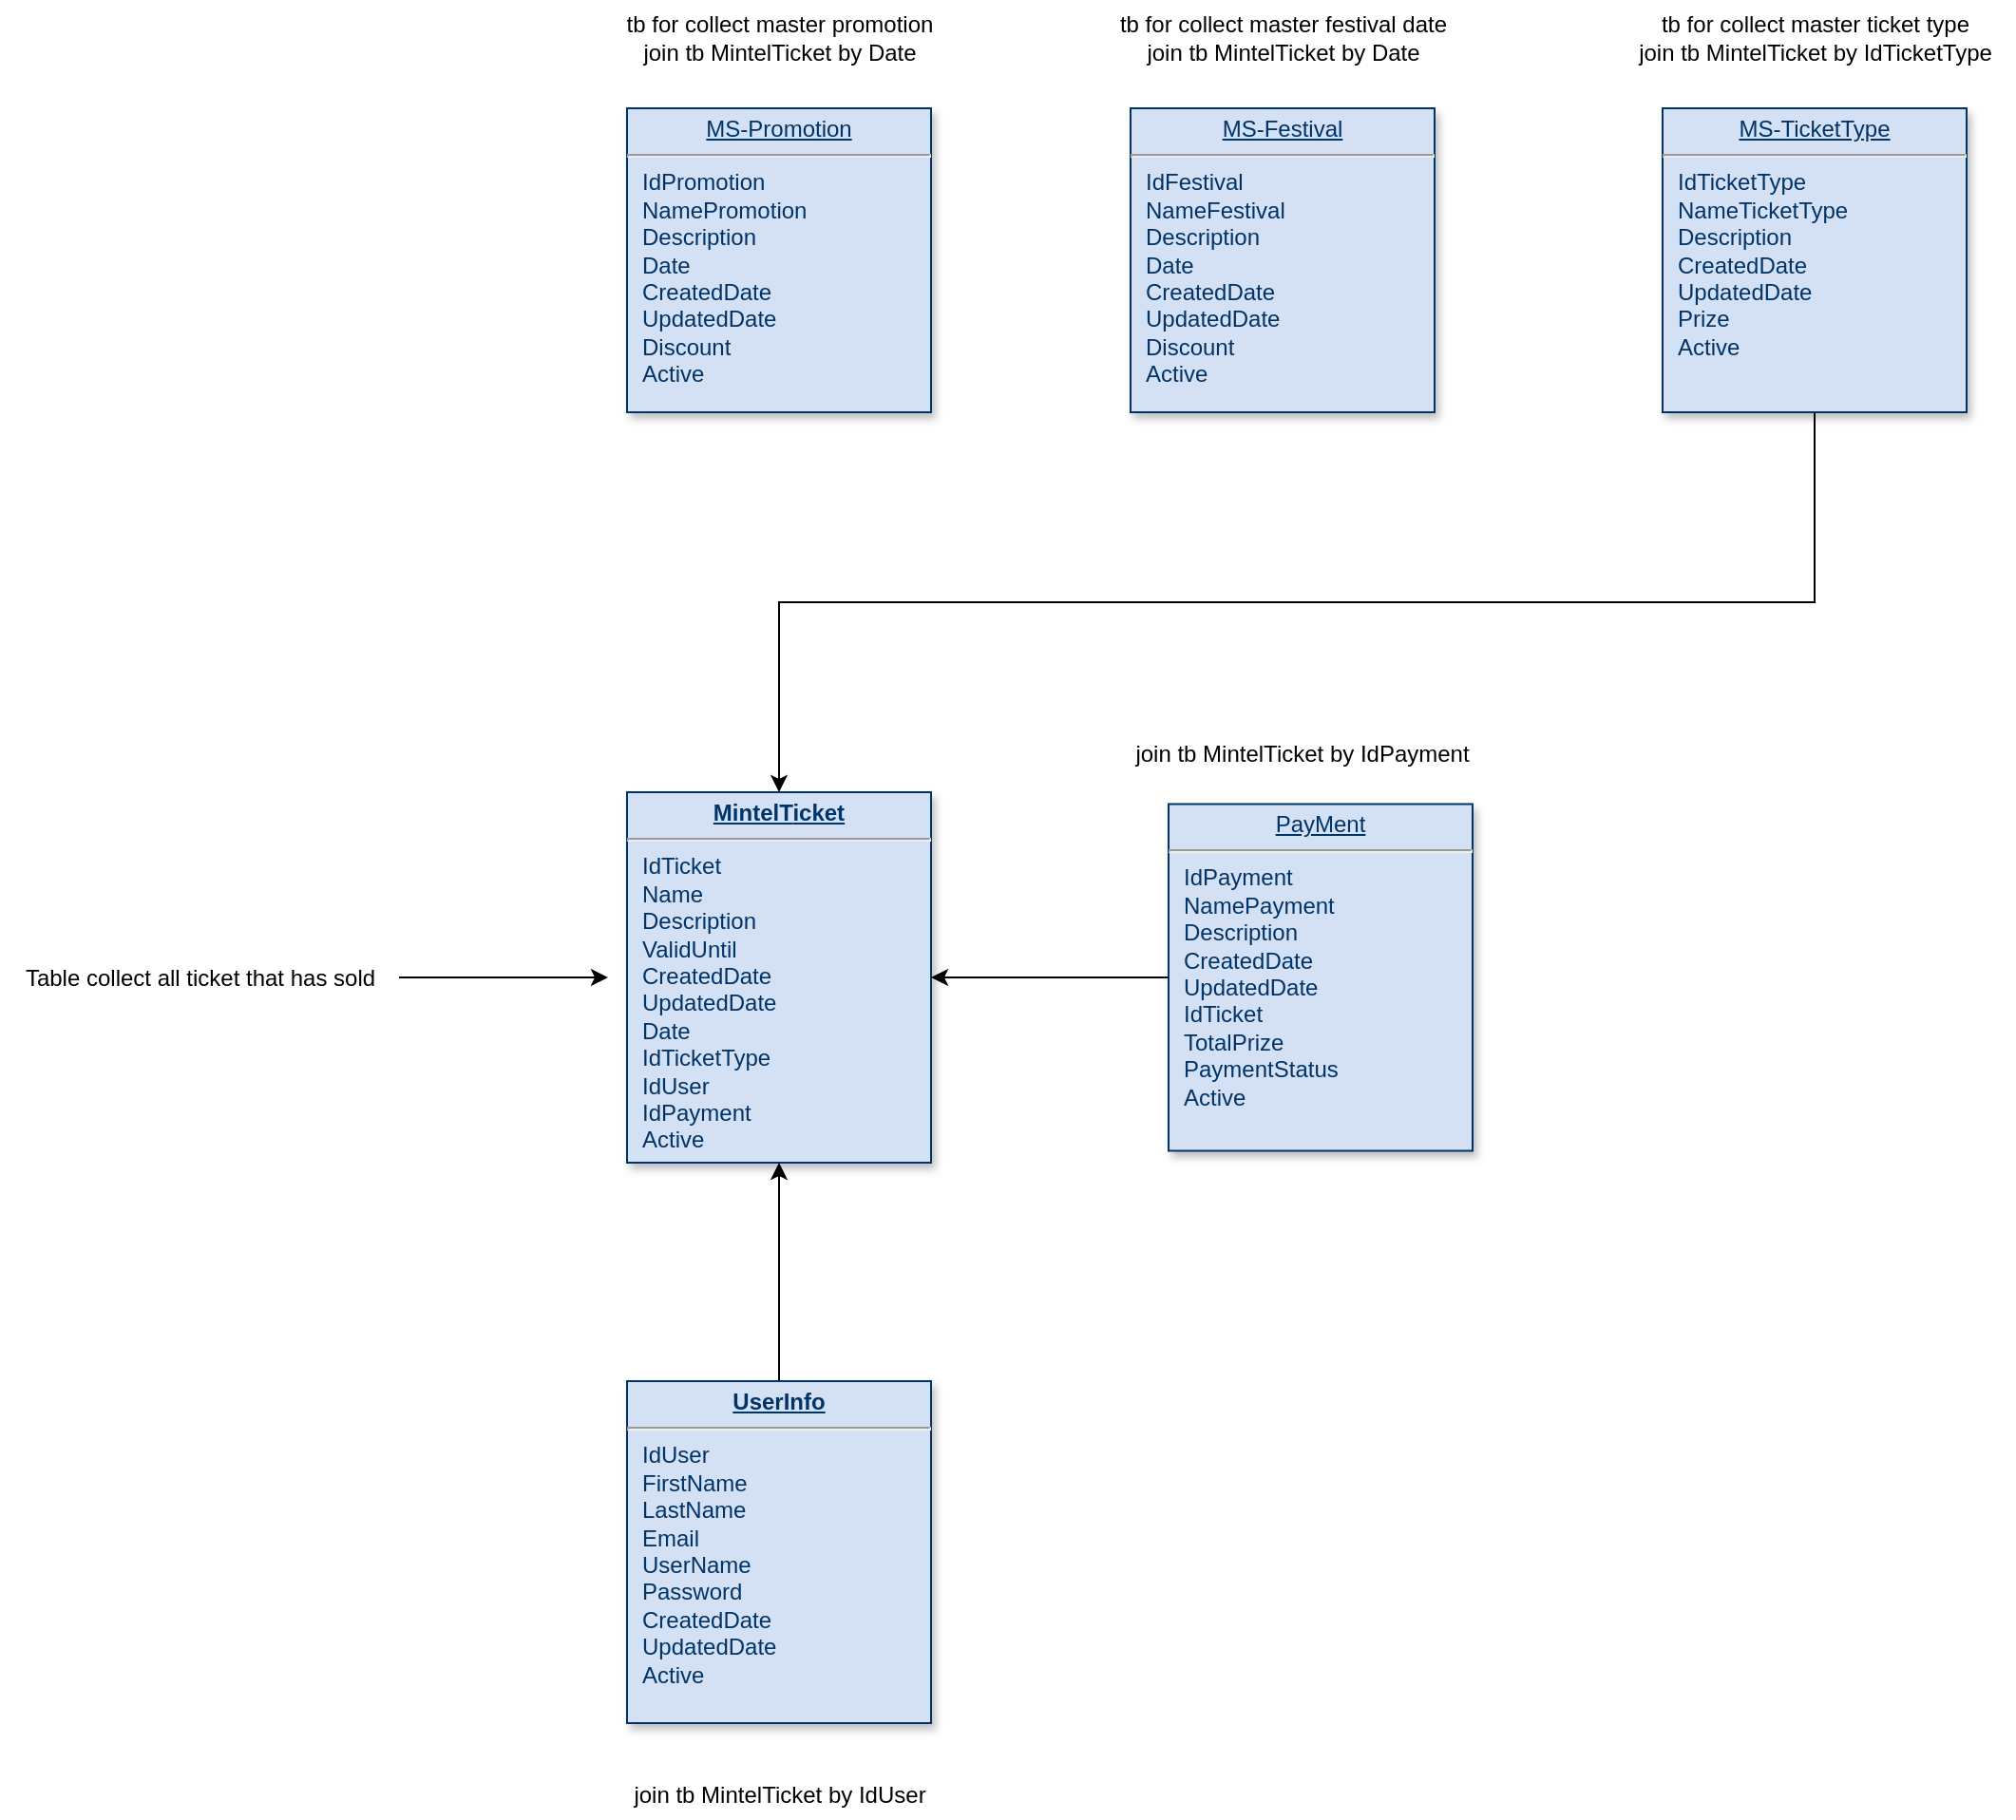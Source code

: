 <mxfile version="24.7.10">
  <diagram name="Page-1" id="efa7a0a1-bf9b-a30e-e6df-94a7791c09e9">
    <mxGraphModel dx="2513" dy="922" grid="1" gridSize="10" guides="1" tooltips="1" connect="1" arrows="1" fold="1" page="1" pageScale="1" pageWidth="826" pageHeight="1169" background="none" math="0" shadow="0">
      <root>
        <mxCell id="0" />
        <mxCell id="1" parent="0" />
        <mxCell id="21" value="&lt;p style=&quot;text-align: center; margin: 4px 0px 0px;&quot;&gt;&lt;span style=&quot;background-color: initial; text-align: left;&quot;&gt;&lt;b&gt;&lt;u&gt;MintelT&lt;/u&gt;&lt;/b&gt;&lt;/span&gt;&lt;b style=&quot;text-decoration-line: underline;&quot;&gt;icket&lt;/b&gt;&lt;/p&gt;&lt;hr&gt;&lt;p style=&quot;margin: 0px; margin-left: 8px;&quot;&gt;IdTicket&lt;/p&gt;&lt;p style=&quot;margin: 0px; margin-left: 8px;&quot;&gt;Name&lt;/p&gt;&lt;p style=&quot;margin: 0px; margin-left: 8px;&quot;&gt;Description&lt;/p&gt;&lt;p style=&quot;margin: 0px; margin-left: 8px;&quot;&gt;ValidUntil&lt;/p&gt;&lt;p style=&quot;margin: 0px; margin-left: 8px;&quot;&gt;CreatedDate&lt;/p&gt;&lt;p style=&quot;margin: 0px; margin-left: 8px;&quot;&gt;UpdatedDate&lt;br&gt;Date&lt;/p&gt;&lt;p style=&quot;margin: 0px; margin-left: 8px;&quot;&gt;IdTicketType&lt;/p&gt;&lt;p style=&quot;margin: 0px; margin-left: 8px;&quot;&gt;IdUser&lt;br&gt;IdPayment&lt;br&gt;Active&lt;/p&gt;" style="verticalAlign=top;align=left;overflow=fill;fontSize=12;fontFamily=Helvetica;html=1;strokeColor=#003366;shadow=1;fillColor=#D4E1F5;fontColor=#003366" parent="1" vertex="1">
          <mxGeometry x="40" y="520" width="160" height="195" as="geometry" />
        </mxCell>
        <mxCell id="25" value="&lt;p style=&quot;margin: 0px; margin-top: 4px; text-align: center; text-decoration: underline;&quot;&gt;MS-Promotion&lt;/p&gt;&lt;hr&gt;&lt;p style=&quot;margin: 0px; margin-left: 8px;&quot;&gt;IdPromotion&lt;/p&gt;&lt;p style=&quot;margin: 0px; margin-left: 8px;&quot;&gt;NamePromotion&lt;/p&gt;&lt;p style=&quot;margin: 0px; margin-left: 8px;&quot;&gt;Description&lt;/p&gt;&lt;p style=&quot;margin: 0px; margin-left: 8px;&quot;&gt;Date&lt;/p&gt;&lt;p style=&quot;margin: 0px; margin-left: 8px;&quot;&gt;CreatedDate&lt;/p&gt;&lt;p style=&quot;margin: 0px; margin-left: 8px;&quot;&gt;UpdatedDate&lt;/p&gt;&lt;p style=&quot;margin: 0px; margin-left: 8px;&quot;&gt;Discount&lt;/p&gt;&lt;p style=&quot;margin: 0px; margin-left: 8px;&quot;&gt;Active&lt;/p&gt;" style="verticalAlign=top;align=left;overflow=fill;fontSize=12;fontFamily=Helvetica;html=1;strokeColor=#003366;shadow=1;fillColor=#D4E1F5;fontColor=#003366" parent="1" vertex="1">
          <mxGeometry x="40.0" y="160.0" width="160" height="160" as="geometry" />
        </mxCell>
        <mxCell id="JgvnnrOaAtjdC53UjxN5-127" style="edgeStyle=orthogonalEdgeStyle;rounded=0;orthogonalLoop=1;jettySize=auto;html=1;exitX=0.5;exitY=1;exitDx=0;exitDy=0;entryX=0.5;entryY=0;entryDx=0;entryDy=0;" edge="1" parent="1" source="JgvnnrOaAtjdC53UjxN5-115" target="21">
          <mxGeometry relative="1" as="geometry" />
        </mxCell>
        <mxCell id="JgvnnrOaAtjdC53UjxN5-115" value="&lt;p style=&quot;margin: 0px; margin-top: 4px; text-align: center; text-decoration: underline;&quot;&gt;MS-TicketType&lt;/p&gt;&lt;hr&gt;&lt;p style=&quot;margin: 0px; margin-left: 8px;&quot;&gt;IdTicketType&lt;/p&gt;&lt;p style=&quot;margin: 0px; margin-left: 8px;&quot;&gt;Name&lt;span style=&quot;background-color: initial;&quot;&gt;TicketType&lt;/span&gt;&lt;/p&gt;&lt;p style=&quot;margin: 0px; margin-left: 8px;&quot;&gt;Description&lt;/p&gt;&lt;p style=&quot;margin: 0px; margin-left: 8px;&quot;&gt;CreatedDate&lt;/p&gt;&lt;p style=&quot;margin: 0px; margin-left: 8px;&quot;&gt;UpdatedDate&lt;/p&gt;&lt;p style=&quot;margin: 0px; margin-left: 8px;&quot;&gt;Prize&lt;/p&gt;&lt;p style=&quot;margin: 0px; margin-left: 8px;&quot;&gt;Active&lt;/p&gt;" style="verticalAlign=top;align=left;overflow=fill;fontSize=12;fontFamily=Helvetica;html=1;strokeColor=#003366;shadow=1;fillColor=#D4E1F5;fontColor=#003366" vertex="1" parent="1">
          <mxGeometry x="585" y="160.0" width="160" height="160" as="geometry" />
        </mxCell>
        <mxCell id="JgvnnrOaAtjdC53UjxN5-125" style="edgeStyle=orthogonalEdgeStyle;rounded=0;orthogonalLoop=1;jettySize=auto;html=1;exitX=0.5;exitY=0;exitDx=0;exitDy=0;entryX=0.5;entryY=1;entryDx=0;entryDy=0;" edge="1" parent="1" source="JgvnnrOaAtjdC53UjxN5-116" target="21">
          <mxGeometry relative="1" as="geometry" />
        </mxCell>
        <mxCell id="JgvnnrOaAtjdC53UjxN5-116" value="&lt;p style=&quot;margin: 0px; margin-top: 4px; text-align: center; text-decoration: underline;&quot;&gt;&lt;strong&gt;UserInfo&lt;/strong&gt;&lt;/p&gt;&lt;hr&gt;&lt;p style=&quot;margin: 0px; margin-left: 8px;&quot;&gt;IdUser&lt;/p&gt;&lt;p style=&quot;margin: 0px; margin-left: 8px;&quot;&gt;FirstName&lt;/p&gt;&lt;p style=&quot;margin: 0px; margin-left: 8px;&quot;&gt;LastName&lt;/p&gt;&lt;p style=&quot;margin: 0px; margin-left: 8px;&quot;&gt;Email&lt;/p&gt;&lt;p style=&quot;margin: 0px; margin-left: 8px;&quot;&gt;UserName&lt;/p&gt;&lt;p style=&quot;margin: 0px; margin-left: 8px;&quot;&gt;Password&lt;/p&gt;&lt;p style=&quot;margin: 0px; margin-left: 8px;&quot;&gt;CreatedDate&lt;/p&gt;&lt;p style=&quot;margin: 0px; margin-left: 8px;&quot;&gt;UpdatedDate&lt;br&gt;Active&lt;/p&gt;" style="verticalAlign=top;align=left;overflow=fill;fontSize=12;fontFamily=Helvetica;html=1;strokeColor=#003366;shadow=1;fillColor=#D4E1F5;fontColor=#003366" vertex="1" parent="1">
          <mxGeometry x="40.0" y="830" width="160.0" height="180" as="geometry" />
        </mxCell>
        <mxCell id="JgvnnrOaAtjdC53UjxN5-119" value="&lt;p style=&quot;margin: 0px; margin-top: 4px; text-align: center; text-decoration: underline;&quot;&gt;MS-Festival&lt;/p&gt;&lt;hr&gt;&lt;p style=&quot;margin: 0px; margin-left: 8px;&quot;&gt;IdFestival&lt;/p&gt;&lt;p style=&quot;margin: 0px; margin-left: 8px;&quot;&gt;Name&lt;span style=&quot;background-color: initial;&quot;&gt;Festival&lt;/span&gt;&lt;/p&gt;&lt;p style=&quot;margin: 0px; margin-left: 8px;&quot;&gt;Description&lt;/p&gt;&lt;p style=&quot;margin: 0px; margin-left: 8px;&quot;&gt;Date&lt;/p&gt;&lt;p style=&quot;margin: 0px; margin-left: 8px;&quot;&gt;CreatedDate&lt;/p&gt;&lt;p style=&quot;margin: 0px; margin-left: 8px;&quot;&gt;UpdatedDate&lt;/p&gt;&lt;p style=&quot;margin: 0px; margin-left: 8px;&quot;&gt;Discount&lt;/p&gt;&lt;p style=&quot;margin: 0px; margin-left: 8px;&quot;&gt;Active&lt;/p&gt;" style="verticalAlign=top;align=left;overflow=fill;fontSize=12;fontFamily=Helvetica;html=1;strokeColor=#003366;shadow=1;fillColor=#D4E1F5;fontColor=#003366" vertex="1" parent="1">
          <mxGeometry x="305" y="160.0" width="160" height="160" as="geometry" />
        </mxCell>
        <mxCell id="JgvnnrOaAtjdC53UjxN5-126" style="edgeStyle=orthogonalEdgeStyle;rounded=0;orthogonalLoop=1;jettySize=auto;html=1;exitX=0;exitY=0.5;exitDx=0;exitDy=0;entryX=1;entryY=0.5;entryDx=0;entryDy=0;" edge="1" parent="1" source="JgvnnrOaAtjdC53UjxN5-120" target="21">
          <mxGeometry relative="1" as="geometry" />
        </mxCell>
        <mxCell id="JgvnnrOaAtjdC53UjxN5-120" value="&lt;p style=&quot;margin: 0px; margin-top: 4px; text-align: center; text-decoration: underline;&quot;&gt;PayMent&lt;/p&gt;&lt;hr&gt;&lt;p style=&quot;margin: 0px; margin-left: 8px;&quot;&gt;IdPayment&lt;/p&gt;&lt;p style=&quot;margin: 0px; margin-left: 8px;&quot;&gt;Name&lt;span style=&quot;background-color: initial;&quot;&gt;Payment&lt;/span&gt;&lt;/p&gt;&lt;p style=&quot;margin: 0px; margin-left: 8px;&quot;&gt;Description&lt;/p&gt;&lt;p style=&quot;margin: 0px; margin-left: 8px;&quot;&gt;CreatedDate&lt;/p&gt;&lt;p style=&quot;margin: 0px; margin-left: 8px;&quot;&gt;UpdatedDate&lt;br&gt;IdTicket&lt;/p&gt;&lt;p style=&quot;margin: 0px; margin-left: 8px;&quot;&gt;TotalPrize&lt;/p&gt;&lt;p style=&quot;margin: 0px; margin-left: 8px;&quot;&gt;PaymentStatus&lt;/p&gt;&lt;p style=&quot;margin: 0px; margin-left: 8px;&quot;&gt;Active&lt;/p&gt;" style="verticalAlign=top;align=left;overflow=fill;fontSize=12;fontFamily=Helvetica;html=1;strokeColor=#003366;shadow=1;fillColor=#D4E1F5;fontColor=#003366" vertex="1" parent="1">
          <mxGeometry x="325" y="526.25" width="160" height="182.5" as="geometry" />
        </mxCell>
        <mxCell id="JgvnnrOaAtjdC53UjxN5-121" value="tb for collect master promotion&lt;br&gt;join tb MintelTicket by Date" style="text;html=1;align=center;verticalAlign=middle;resizable=0;points=[];autosize=1;strokeColor=none;fillColor=none;" vertex="1" parent="1">
          <mxGeometry x="30" y="103" width="180" height="40" as="geometry" />
        </mxCell>
        <mxCell id="JgvnnrOaAtjdC53UjxN5-122" value="&lt;span style=&quot;color: rgba(0, 0, 0, 0); font-family: monospace; font-size: 0px; text-align: start;&quot;&gt;%3CmxGraphModel%3E%3Croot%3E%3CmxCell%20id%3D%220%22%2F%3E%3CmxCell%20id%3D%221%22%20parent%3D%220%22%2F%3E%3CmxCell%20id%3D%222%22%20value%3D%22tb%20for%20collect%20master%20promotion%22%20style%3D%22text%3Bhtml%3D1%3Balign%3Dcenter%3BverticalAlign%3Dmiddle%3Bresizable%3D0%3Bpoints%3D%5B%5D%3Bautosize%3D1%3BstrokeColor%3Dnone%3BfillColor%3Dnone%3B%22%20vertex%3D%221%22%20parent%3D%221%22%3E%3CmxGeometry%20x%3D%2230%22%20y%3D%22108%22%20width%3D%22180%22%20height%3D%2230%22%20as%3D%22geometry%22%2F%3E%3C%2FmxCell%3E%3C%2Froot%3E%3C%2FmxGraphModel%3E&lt;/span&gt;" style="text;html=1;align=center;verticalAlign=middle;resizable=0;points=[];autosize=1;strokeColor=none;fillColor=none;" vertex="1" parent="1">
          <mxGeometry x="375" y="450" width="20" height="30" as="geometry" />
        </mxCell>
        <mxCell id="JgvnnrOaAtjdC53UjxN5-123" value="tb for collect master ticket type&lt;br&gt;join tb MintelTicket by IdTicketType" style="text;html=1;align=center;verticalAlign=middle;resizable=0;points=[];autosize=1;strokeColor=none;fillColor=none;" vertex="1" parent="1">
          <mxGeometry x="560" y="103" width="210" height="40" as="geometry" />
        </mxCell>
        <mxCell id="JgvnnrOaAtjdC53UjxN5-124" value="tb for collect master festival date&lt;br&gt;join tb MintelTicket by Date" style="text;html=1;align=center;verticalAlign=middle;resizable=0;points=[];autosize=1;strokeColor=none;fillColor=none;" vertex="1" parent="1">
          <mxGeometry x="285" y="103" width="200" height="40" as="geometry" />
        </mxCell>
        <mxCell id="JgvnnrOaAtjdC53UjxN5-128" value="join tb MintelTicket by IdPayment" style="text;html=1;align=center;verticalAlign=middle;resizable=0;points=[];autosize=1;strokeColor=none;fillColor=none;" vertex="1" parent="1">
          <mxGeometry x="295" y="485" width="200" height="30" as="geometry" />
        </mxCell>
        <mxCell id="JgvnnrOaAtjdC53UjxN5-129" value="&lt;br&gt;join tb MintelTicket by IdUser" style="text;html=1;align=center;verticalAlign=middle;resizable=0;points=[];autosize=1;strokeColor=none;fillColor=none;" vertex="1" parent="1">
          <mxGeometry x="30" y="1020" width="180" height="40" as="geometry" />
        </mxCell>
        <mxCell id="JgvnnrOaAtjdC53UjxN5-131" style="edgeStyle=orthogonalEdgeStyle;rounded=0;orthogonalLoop=1;jettySize=auto;html=1;" edge="1" parent="1" source="JgvnnrOaAtjdC53UjxN5-130">
          <mxGeometry relative="1" as="geometry">
            <mxPoint x="30" y="617.5" as="targetPoint" />
          </mxGeometry>
        </mxCell>
        <mxCell id="JgvnnrOaAtjdC53UjxN5-130" value="Table collect all ticket that has sold" style="text;html=1;align=center;verticalAlign=middle;resizable=0;points=[];autosize=1;strokeColor=none;fillColor=none;" vertex="1" parent="1">
          <mxGeometry x="-290" y="602.5" width="210" height="30" as="geometry" />
        </mxCell>
      </root>
    </mxGraphModel>
  </diagram>
</mxfile>
